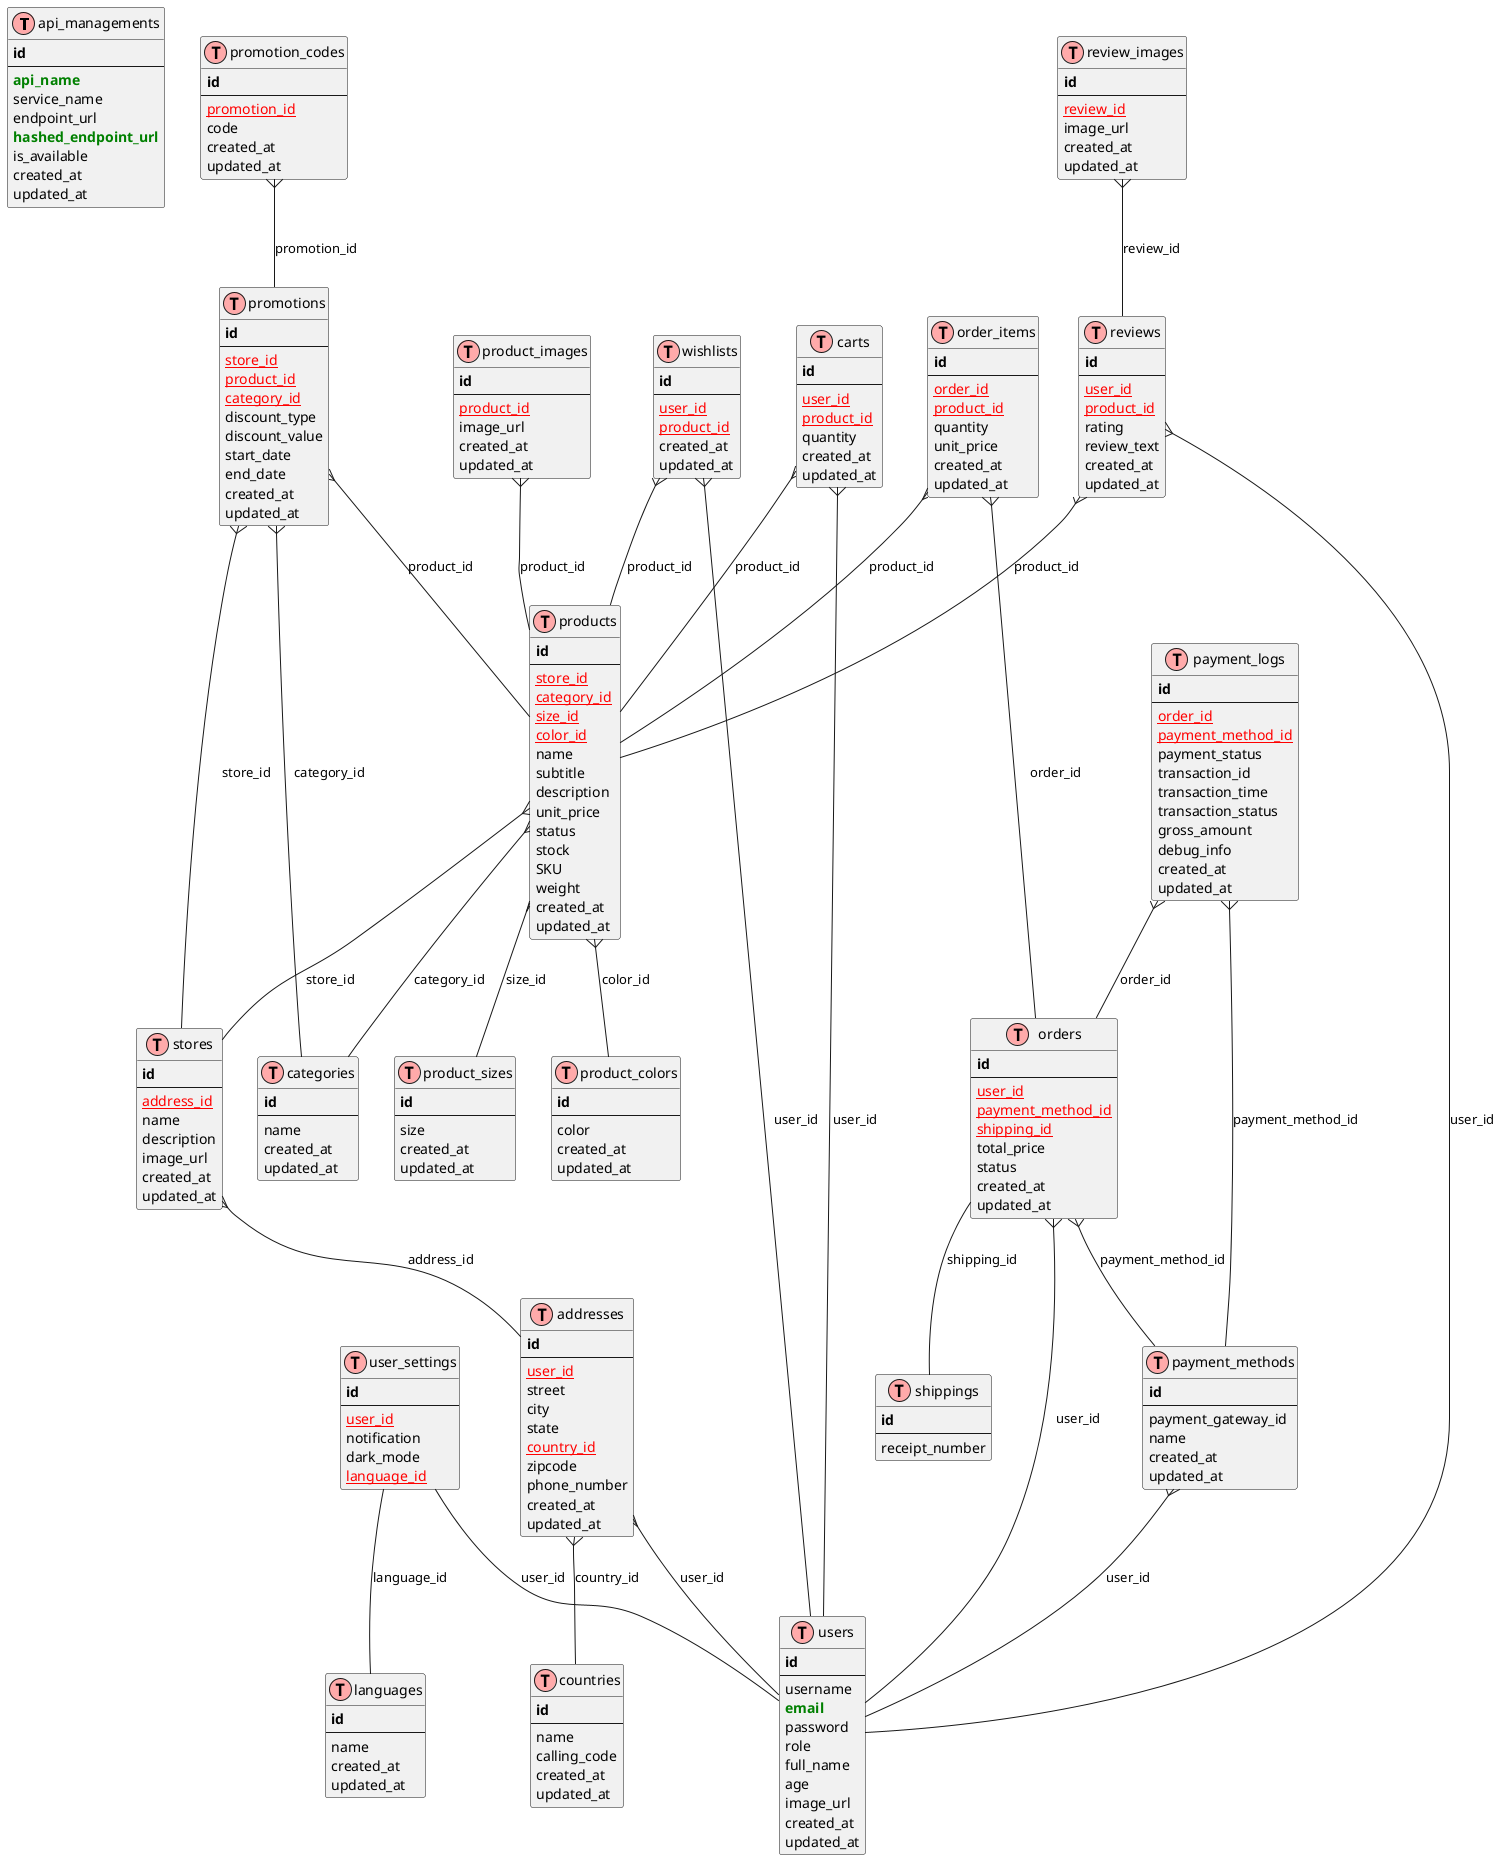 @startuml

' avoid problems with angled crows feet
' skinparam linetype ortho

!define TABLE(name,desc) class name as "desc" << (T,#FFAAAA) >>
!define PRIMARY_KEY(name) <b>name</b>
!define FOREIGN_KEY(name) <color:red><u>name</u></color>
!define UNIQUE(name) <b><color:green>name</color></b>

TABLE(api_managements, "api_managements") {
  PRIMARY_KEY(id)
  --
  UNIQUE(api_name)
  service_name
  endpoint_url
  UNIQUE(hashed_endpoint_url)
  is_available
  created_at
  updated_at
}

TABLE(languages, "languages") {
  PRIMARY_KEY(id)
  --
  name
  created_at
  updated_at
}

TABLE(users, "users") {
  PRIMARY_KEY(id)
  --
  username
  UNIQUE(email)
  password
  role
  full_name
  age
  image_url
  created_at
  updated_at
}

TABLE(user_settings, "user_settings") {
  PRIMARY_KEY(id)
  --
  FOREIGN_KEY(user_id)
  notification
  dark_mode
  FOREIGN_KEY(language_id)
}

TABLE(addresses, "addresses") {
  PRIMARY_KEY(id)
  --
  FOREIGN_KEY(user_id)
  street
  city
  state
  FOREIGN_KEY(country_id)
  zipcode
  phone_number
  created_at
  updated_at
}

TABLE(countries, "countries") {
  PRIMARY_KEY(id)
  --
  name
  calling_code
  created_at
  updated_at
}

TABLE(stores, "stores") {
  PRIMARY_KEY(id)
  --
  FOREIGN_KEY(address_id)
  name
  description
  image_url
  created_at
  updated_at
}

TABLE(categories, "categories") {
  PRIMARY_KEY(id)
  --
  name
  created_at
  updated_at
}

TABLE(products, "products") {
  PRIMARY_KEY(id)
  --
  FOREIGN_KEY(store_id)
  FOREIGN_KEY(category_id)
  FOREIGN_KEY(size_id)
  FOREIGN_KEY(color_id)
  name
  subtitle
  description
  unit_price
  status
  stock
  SKU
  weight
  created_at
  updated_at
}

TABLE(product_sizes, "product_sizes") {
  PRIMARY_KEY(id)
  --
  size
  created_at
  updated_at
}

TABLE(product_colors, "product_colors") {
  PRIMARY_KEY(id)
  --
  color
  created_at
  updated_at
}

TABLE(product_images, "product_images") {
  PRIMARY_KEY(id)
  --
  FOREIGN_KEY(product_id)
  image_url
  created_at
  updated_at
}

TABLE(wishlists, "wishlists") {
  PRIMARY_KEY(id)
  --
  FOREIGN_KEY(user_id)
  FOREIGN_KEY(product_id)
  created_at
  updated_at
}

TABLE(carts, "carts") {
  PRIMARY_KEY(id)
  --
  FOREIGN_KEY(user_id)
  FOREIGN_KEY(product_id)
  quantity
  created_at
  updated_at
}

TABLE(orders, "orders") {
  PRIMARY_KEY(id)
  --
  FOREIGN_KEY(user_id)
  FOREIGN_KEY(payment_method_id)
  FOREIGN_KEY(shipping_id)
  total_price
  status
  created_at
  updated_at
}

TABLE(order_items, "order_items") {
  PRIMARY_KEY(id)
  --
  FOREIGN_KEY(order_id)
  FOREIGN_KEY(product_id)
  quantity
  unit_price
  created_at
  updated_at
}

TABLE(payment_methods, "payment_methods") {
  PRIMARY_KEY(id)
  --
  payment_gateway_id
  name
  created_at
  updated_at
}

TABLE(shippings, "shippings") {
  PRIMARY_KEY(id)
  --
  receipt_number
}

TABLE(payment_logs, "payment_logs") {
  PRIMARY_KEY(id)
  --
  FOREIGN_KEY(order_id)
  FOREIGN_KEY(payment_method_id)
  payment_status
  transaction_id
  transaction_time
  transaction_status
  gross_amount
  debug_info
  created_at
  updated_at
}

TABLE(reviews, "reviews") {
  PRIMARY_KEY(id)
  --
  FOREIGN_KEY(user_id)
  FOREIGN_KEY(product_id)
  rating
  review_text
  created_at
  updated_at
}

TABLE(review_images, "review_images") {
  PRIMARY_KEY(id)
  --
  FOREIGN_KEY(review_id)
  image_url
  created_at
  updated_at
}

TABLE(promotions, "promotions") {
  PRIMARY_KEY(id)
  --
  FOREIGN_KEY(store_id)
  FOREIGN_KEY(product_id)
  FOREIGN_KEY(category_id)
  discount_type
  discount_value
  start_date
  end_date
  created_at
  updated_at
}

TABLE(promotion_codes, "promotion_codes") {
  PRIMARY_KEY(id)
  --
  FOREIGN_KEY(promotion_id)
  code
  created_at
  updated_at
}

user_settings -- users : user_id
user_settings -- languages : language_id
addresses }-- users : user_id
addresses }-- countries : country_id
stores }-- addresses : address_id
products }-- stores : store_id
products }-- categories : category_id
products }-- product_sizes : size_id
products }-- product_colors : color_id
product_images }-- products : product_id
wishlists }-- users : user_id
wishlists }-- products : product_id
carts }-- users : user_id
carts }-- products : product_id
orders }-- users : user_id
orders }-- payment_methods : payment_method_id
orders -- shippings : shipping_id
order_items }-- orders : order_id
order_items }-- products : product_id
payment_methods }-- users : user_id
payment_logs }-- orders : order_id
payment_logs }-- payment_methods : payment_method_id
reviews }-- users : user_id
reviews }-- products : product_id
review_images }-- reviews : review_id
promotions }-- stores : store_id
promotions }-- products : product_id
promotions }-- categories : category_id
promotion_codes }-- promotions : promotion_id

@enduml
